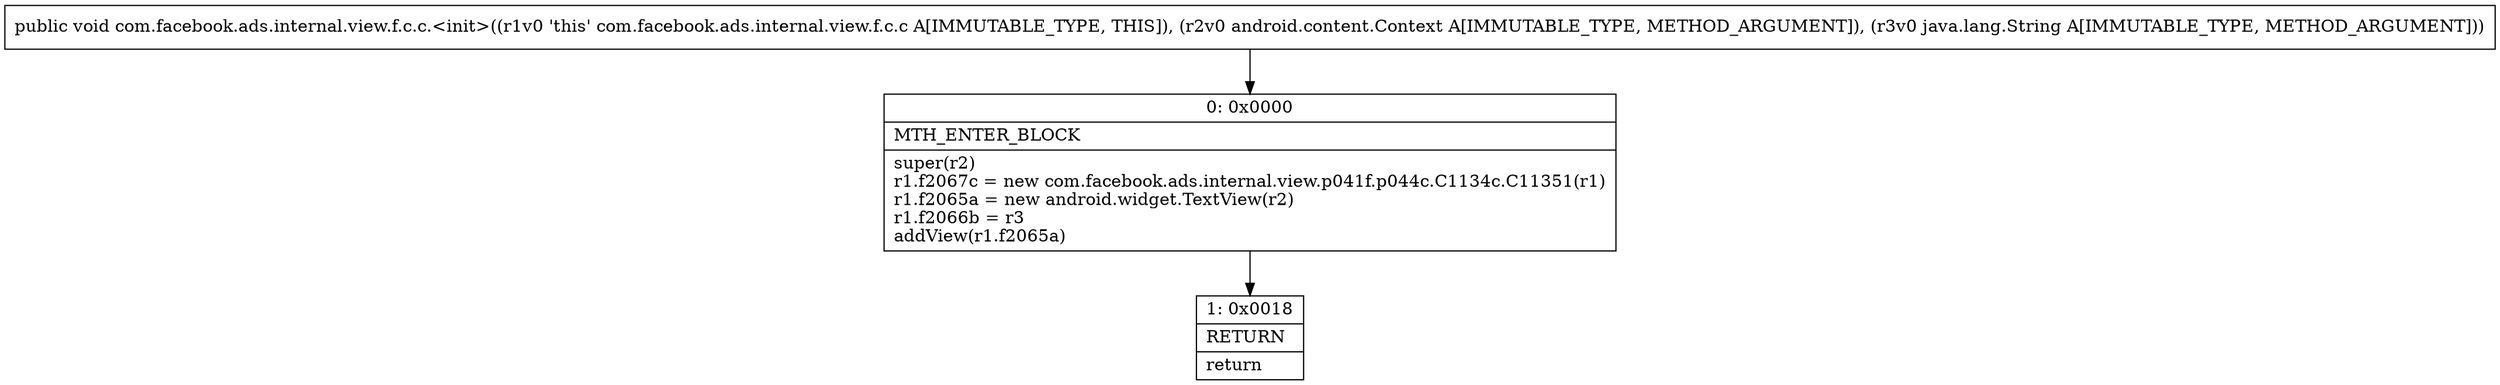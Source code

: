 digraph "CFG forcom.facebook.ads.internal.view.f.c.c.\<init\>(Landroid\/content\/Context;Ljava\/lang\/String;)V" {
Node_0 [shape=record,label="{0\:\ 0x0000|MTH_ENTER_BLOCK\l|super(r2)\lr1.f2067c = new com.facebook.ads.internal.view.p041f.p044c.C1134c.C11351(r1)\lr1.f2065a = new android.widget.TextView(r2)\lr1.f2066b = r3\laddView(r1.f2065a)\l}"];
Node_1 [shape=record,label="{1\:\ 0x0018|RETURN\l|return\l}"];
MethodNode[shape=record,label="{public void com.facebook.ads.internal.view.f.c.c.\<init\>((r1v0 'this' com.facebook.ads.internal.view.f.c.c A[IMMUTABLE_TYPE, THIS]), (r2v0 android.content.Context A[IMMUTABLE_TYPE, METHOD_ARGUMENT]), (r3v0 java.lang.String A[IMMUTABLE_TYPE, METHOD_ARGUMENT])) }"];
MethodNode -> Node_0;
Node_0 -> Node_1;
}

